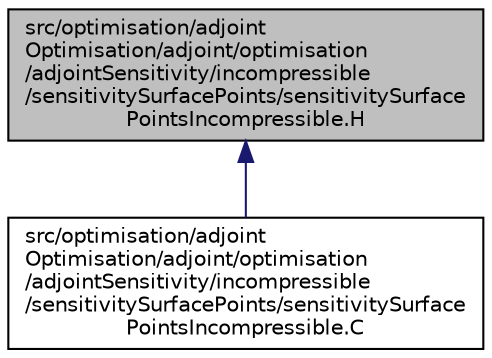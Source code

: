 digraph "src/optimisation/adjointOptimisation/adjoint/optimisation/adjointSensitivity/incompressible/sensitivitySurfacePoints/sensitivitySurfacePointsIncompressible.H"
{
  bgcolor="transparent";
  edge [fontname="Helvetica",fontsize="10",labelfontname="Helvetica",labelfontsize="10"];
  node [fontname="Helvetica",fontsize="10",shape=record];
  Node1 [label="src/optimisation/adjoint\lOptimisation/adjoint/optimisation\l/adjointSensitivity/incompressible\l/sensitivitySurfacePoints/sensitivitySurface\lPointsIncompressible.H",height=0.2,width=0.4,color="black", fillcolor="grey75", style="filled" fontcolor="black"];
  Node1 -> Node2 [dir="back",color="midnightblue",fontsize="10",style="solid",fontname="Helvetica"];
  Node2 [label="src/optimisation/adjoint\lOptimisation/adjoint/optimisation\l/adjointSensitivity/incompressible\l/sensitivitySurfacePoints/sensitivitySurface\lPointsIncompressible.C",height=0.2,width=0.4,color="black",URL="$sensitivitySurfacePointsIncompressible_8C.html"];
}
